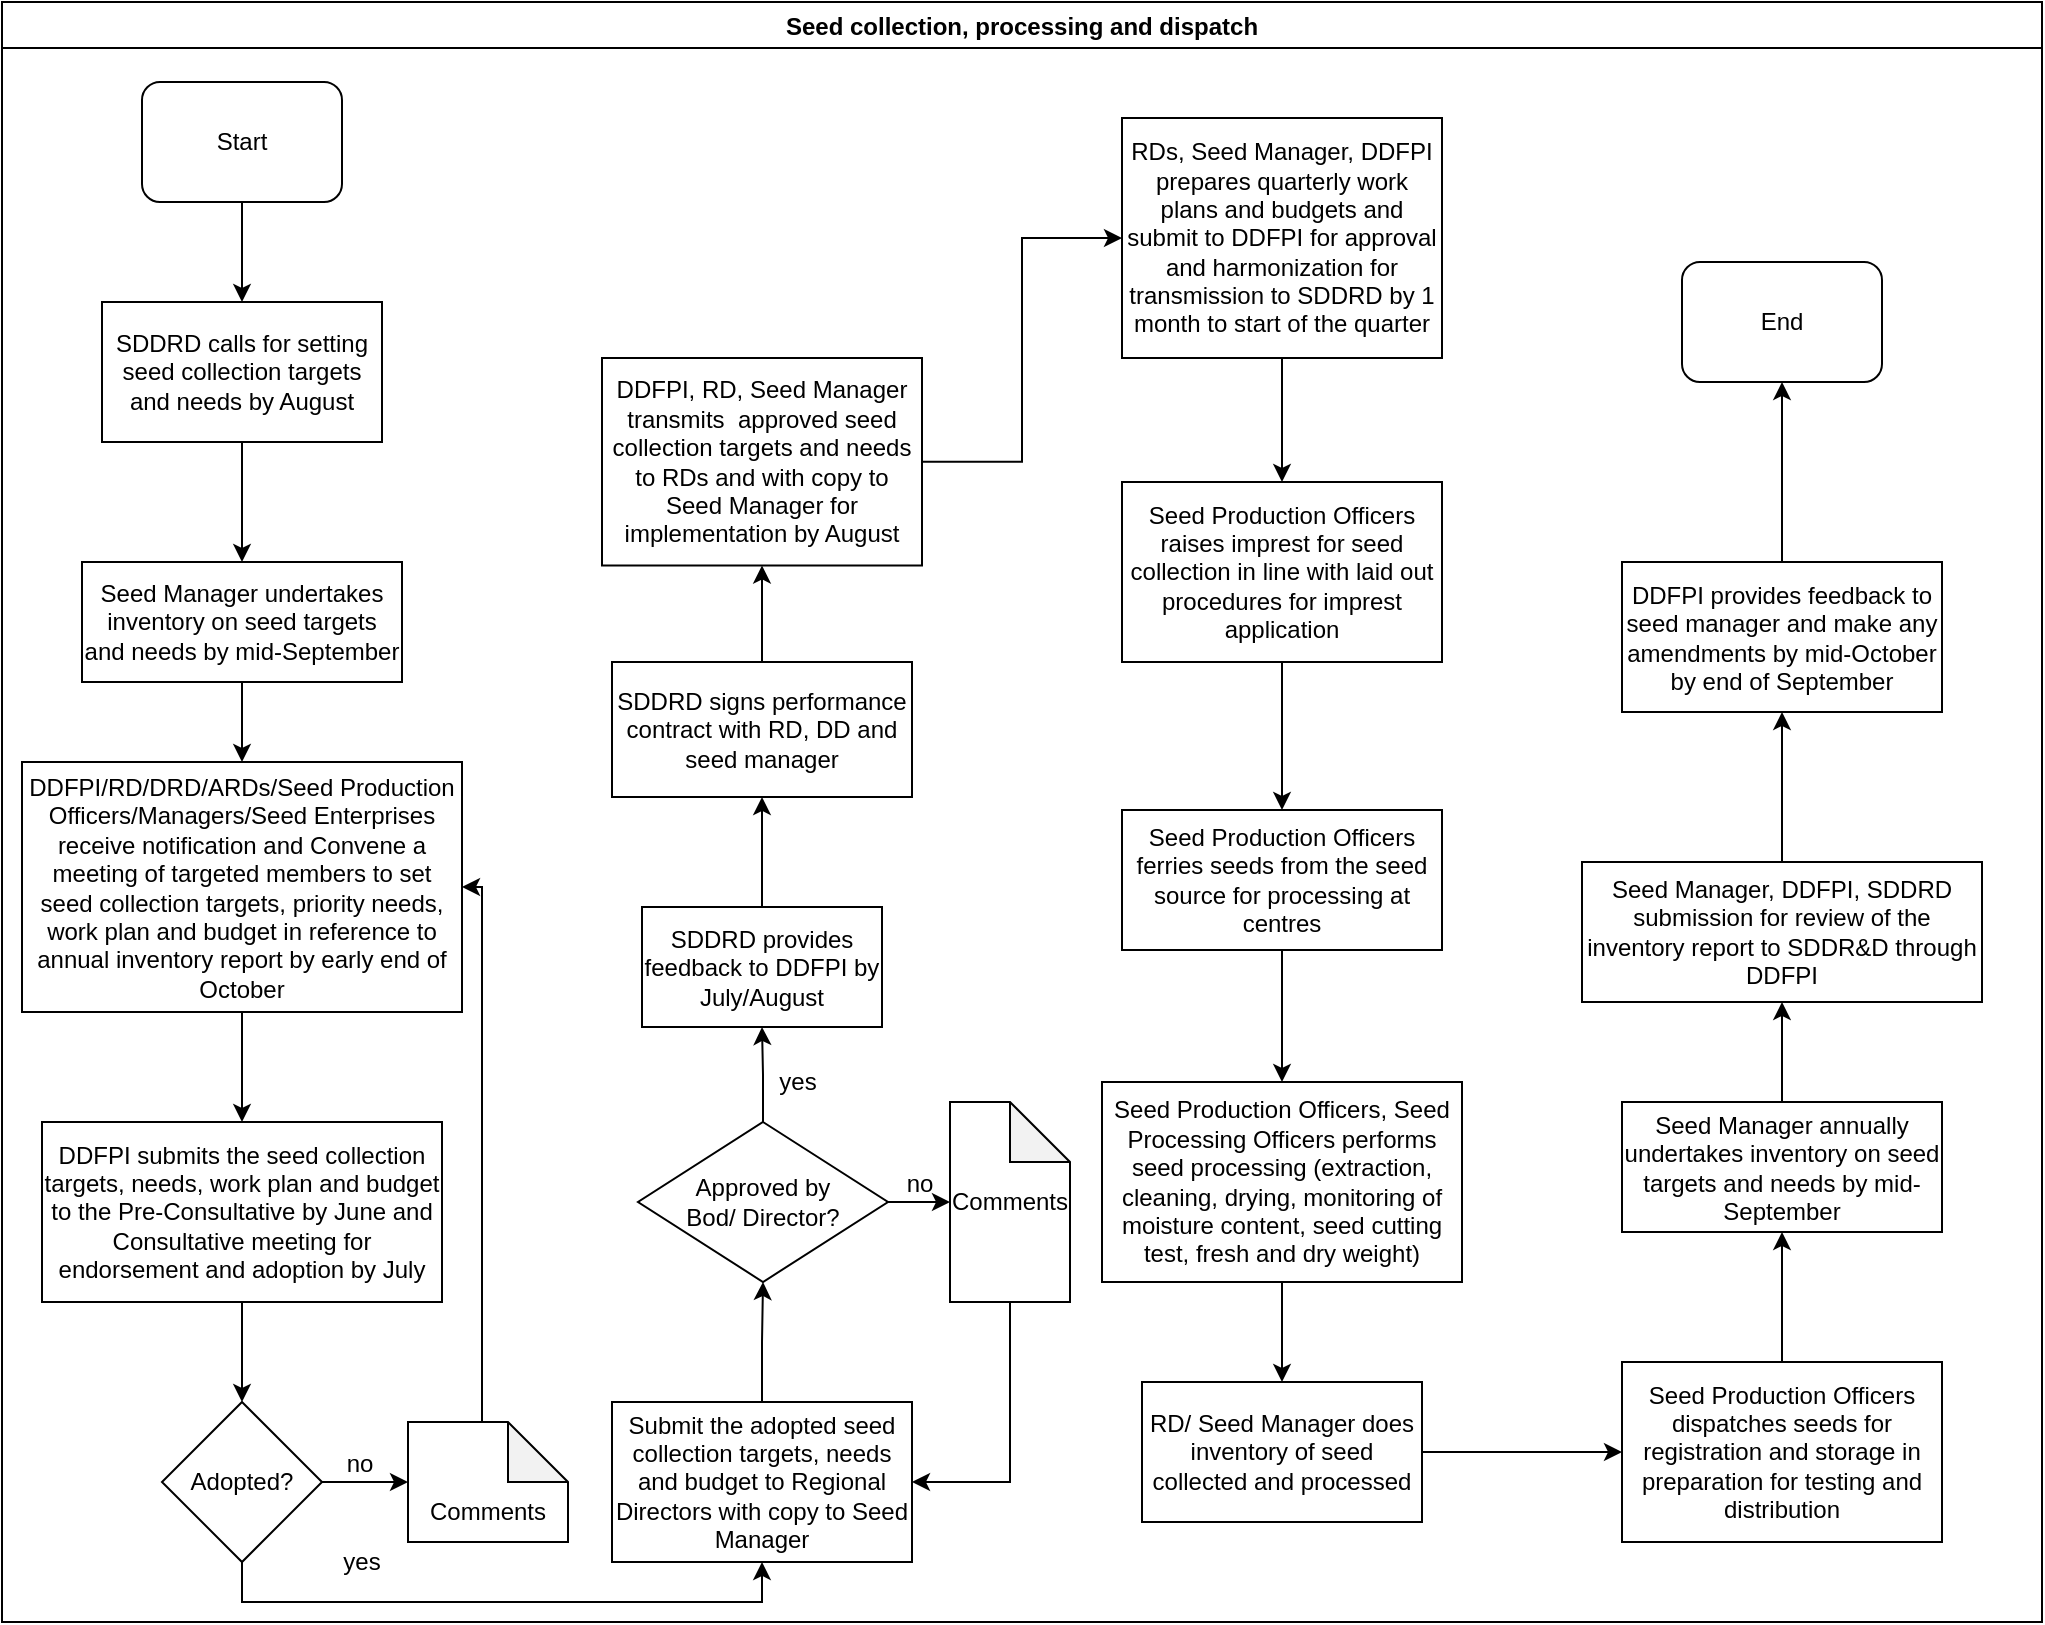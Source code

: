 <mxfile version="14.2.9" type="github">
  <diagram id="Hti3g_JA2gQ-FCei74Bm" name="Page-1">
    <mxGraphModel dx="1038" dy="547" grid="1" gridSize="10" guides="1" tooltips="1" connect="1" arrows="1" fold="1" page="1" pageScale="1" pageWidth="1169" pageHeight="827" math="0" shadow="0">
      <root>
        <mxCell id="0" />
        <mxCell id="1" parent="0" />
        <mxCell id="CFJs6edvpneOBIYGKQMz-1" value="Seed collection, processing and dispatch" style="swimlane;" parent="1" vertex="1">
          <mxGeometry x="10" y="10" width="1020" height="810" as="geometry" />
        </mxCell>
        <mxCell id="CFJs6edvpneOBIYGKQMz-2" value="Start" style="rounded=1;whiteSpace=wrap;html=1;" parent="CFJs6edvpneOBIYGKQMz-1" vertex="1">
          <mxGeometry x="70" y="40" width="100" height="60" as="geometry" />
        </mxCell>
        <mxCell id="CFJs6edvpneOBIYGKQMz-5" value="SDDRD calls for setting seed collection targets and needs by August" style="rounded=0;whiteSpace=wrap;html=1;" parent="CFJs6edvpneOBIYGKQMz-1" vertex="1">
          <mxGeometry x="50" y="150" width="140" height="70" as="geometry" />
        </mxCell>
        <mxCell id="CFJs6edvpneOBIYGKQMz-4" value="" style="edgeStyle=orthogonalEdgeStyle;rounded=0;orthogonalLoop=1;jettySize=auto;html=1;" parent="CFJs6edvpneOBIYGKQMz-1" source="CFJs6edvpneOBIYGKQMz-2" target="CFJs6edvpneOBIYGKQMz-5" edge="1">
          <mxGeometry relative="1" as="geometry">
            <mxPoint x="120" y="200" as="targetPoint" />
          </mxGeometry>
        </mxCell>
        <mxCell id="CFJs6edvpneOBIYGKQMz-6" value="Seed Manager undertakes inventory on seed targets and needs by mid-September" style="whiteSpace=wrap;html=1;rounded=0;" parent="CFJs6edvpneOBIYGKQMz-1" vertex="1">
          <mxGeometry x="40" y="280" width="160" height="60" as="geometry" />
        </mxCell>
        <mxCell id="CFJs6edvpneOBIYGKQMz-7" value="" style="edgeStyle=orthogonalEdgeStyle;rounded=0;orthogonalLoop=1;jettySize=auto;html=1;" parent="CFJs6edvpneOBIYGKQMz-1" source="CFJs6edvpneOBIYGKQMz-5" target="CFJs6edvpneOBIYGKQMz-6" edge="1">
          <mxGeometry relative="1" as="geometry" />
        </mxCell>
        <mxCell id="CFJs6edvpneOBIYGKQMz-8" value="DDFPI/RD/DRD/ARDs/Seed Production Officers/Managers/Seed Enterprises receive notification and Convene a meeting of targeted members to set seed collection targets, priority needs, work plan and budget in reference to annual inventory report by early end of October" style="whiteSpace=wrap;html=1;rounded=0;" parent="CFJs6edvpneOBIYGKQMz-1" vertex="1">
          <mxGeometry x="10" y="380" width="220" height="125" as="geometry" />
        </mxCell>
        <mxCell id="CFJs6edvpneOBIYGKQMz-9" value="" style="edgeStyle=orthogonalEdgeStyle;rounded=0;orthogonalLoop=1;jettySize=auto;html=1;" parent="CFJs6edvpneOBIYGKQMz-1" source="CFJs6edvpneOBIYGKQMz-6" target="CFJs6edvpneOBIYGKQMz-8" edge="1">
          <mxGeometry relative="1" as="geometry" />
        </mxCell>
        <mxCell id="CFJs6edvpneOBIYGKQMz-10" value="DDFPI submits the seed collection targets, needs, work plan and budget to the Pre-Consultative by June and Consultative meeting for endorsement and adoption by July" style="whiteSpace=wrap;html=1;rounded=0;" parent="CFJs6edvpneOBIYGKQMz-1" vertex="1">
          <mxGeometry x="20" y="560" width="200" height="90" as="geometry" />
        </mxCell>
        <mxCell id="CFJs6edvpneOBIYGKQMz-11" value="" style="edgeStyle=orthogonalEdgeStyle;rounded=0;orthogonalLoop=1;jettySize=auto;html=1;" parent="CFJs6edvpneOBIYGKQMz-1" source="CFJs6edvpneOBIYGKQMz-8" target="CFJs6edvpneOBIYGKQMz-10" edge="1">
          <mxGeometry relative="1" as="geometry" />
        </mxCell>
        <mxCell id="CFJs6edvpneOBIYGKQMz-18" value="SDDRD provides feedback to DDFPI by July/August" style="whiteSpace=wrap;html=1;rounded=0;" parent="CFJs6edvpneOBIYGKQMz-1" vertex="1">
          <mxGeometry x="320" y="452.5" width="120" height="60" as="geometry" />
        </mxCell>
        <mxCell id="CFJs6edvpneOBIYGKQMz-19" value="" style="edgeStyle=orthogonalEdgeStyle;rounded=0;orthogonalLoop=1;jettySize=auto;html=1;exitX=0.5;exitY=0;exitDx=0;exitDy=0;" parent="CFJs6edvpneOBIYGKQMz-1" source="MZVsST3rRnBNN1hDtOj--13" target="CFJs6edvpneOBIYGKQMz-18" edge="1">
          <mxGeometry relative="1" as="geometry">
            <mxPoint x="380" y="560" as="sourcePoint" />
          </mxGeometry>
        </mxCell>
        <mxCell id="CFJs6edvpneOBIYGKQMz-20" value="SDDRD signs performance contract with RD, DD and seed manager" style="whiteSpace=wrap;html=1;rounded=0;" parent="CFJs6edvpneOBIYGKQMz-1" vertex="1">
          <mxGeometry x="305" y="330" width="150" height="67.5" as="geometry" />
        </mxCell>
        <mxCell id="CFJs6edvpneOBIYGKQMz-21" value="" style="edgeStyle=orthogonalEdgeStyle;rounded=0;orthogonalLoop=1;jettySize=auto;html=1;" parent="CFJs6edvpneOBIYGKQMz-1" source="CFJs6edvpneOBIYGKQMz-18" target="CFJs6edvpneOBIYGKQMz-20" edge="1">
          <mxGeometry relative="1" as="geometry" />
        </mxCell>
        <mxCell id="CFJs6edvpneOBIYGKQMz-22" value="DDFPI, RD, Seed Manager transmits&amp;nbsp; approved seed collection targets and needs to RDs and with copy to Seed Manager for implementation by August" style="whiteSpace=wrap;html=1;rounded=0;" parent="CFJs6edvpneOBIYGKQMz-1" vertex="1">
          <mxGeometry x="300" y="178" width="160" height="103.75" as="geometry" />
        </mxCell>
        <mxCell id="CFJs6edvpneOBIYGKQMz-23" value="" style="edgeStyle=orthogonalEdgeStyle;rounded=0;orthogonalLoop=1;jettySize=auto;html=1;" parent="CFJs6edvpneOBIYGKQMz-1" source="CFJs6edvpneOBIYGKQMz-20" target="CFJs6edvpneOBIYGKQMz-22" edge="1">
          <mxGeometry relative="1" as="geometry" />
        </mxCell>
        <mxCell id="CFJs6edvpneOBIYGKQMz-26" value="Seed Production Officers raises imprest for seed collection in line with laid out procedures for imprest application" style="whiteSpace=wrap;html=1;rounded=0;" parent="CFJs6edvpneOBIYGKQMz-1" vertex="1">
          <mxGeometry x="560" y="240" width="160" height="90" as="geometry" />
        </mxCell>
        <mxCell id="CFJs6edvpneOBIYGKQMz-28" value="Seed Production Officers ferries seeds from the seed source for processing at centres" style="whiteSpace=wrap;html=1;rounded=0;" parent="CFJs6edvpneOBIYGKQMz-1" vertex="1">
          <mxGeometry x="560" y="404" width="160" height="70" as="geometry" />
        </mxCell>
        <mxCell id="CFJs6edvpneOBIYGKQMz-29" value="" style="edgeStyle=orthogonalEdgeStyle;rounded=0;orthogonalLoop=1;jettySize=auto;html=1;" parent="CFJs6edvpneOBIYGKQMz-1" source="CFJs6edvpneOBIYGKQMz-26" target="CFJs6edvpneOBIYGKQMz-28" edge="1">
          <mxGeometry relative="1" as="geometry" />
        </mxCell>
        <mxCell id="CFJs6edvpneOBIYGKQMz-30" value="Seed Production Officers, Seed Processing Officers performs seed processing (extraction, cleaning, drying, monitoring of moisture content, seed cutting test, fresh and dry weight)" style="whiteSpace=wrap;html=1;rounded=0;" parent="CFJs6edvpneOBIYGKQMz-1" vertex="1">
          <mxGeometry x="550" y="540" width="180" height="100" as="geometry" />
        </mxCell>
        <mxCell id="CFJs6edvpneOBIYGKQMz-31" value="" style="edgeStyle=orthogonalEdgeStyle;rounded=0;orthogonalLoop=1;jettySize=auto;html=1;" parent="CFJs6edvpneOBIYGKQMz-1" source="CFJs6edvpneOBIYGKQMz-28" target="CFJs6edvpneOBIYGKQMz-30" edge="1">
          <mxGeometry relative="1" as="geometry" />
        </mxCell>
        <mxCell id="CFJs6edvpneOBIYGKQMz-38" value="End" style="rounded=1;whiteSpace=wrap;html=1;" parent="CFJs6edvpneOBIYGKQMz-1" vertex="1">
          <mxGeometry x="840" y="130" width="100" height="60" as="geometry" />
        </mxCell>
        <mxCell id="MZVsST3rRnBNN1hDtOj--1" value="Adopted?" style="rhombus;whiteSpace=wrap;html=1;" vertex="1" parent="CFJs6edvpneOBIYGKQMz-1">
          <mxGeometry x="80" y="700" width="80" height="80" as="geometry" />
        </mxCell>
        <mxCell id="CFJs6edvpneOBIYGKQMz-13" value="" style="edgeStyle=orthogonalEdgeStyle;rounded=0;orthogonalLoop=1;jettySize=auto;html=1;" parent="CFJs6edvpneOBIYGKQMz-1" source="CFJs6edvpneOBIYGKQMz-10" target="MZVsST3rRnBNN1hDtOj--1" edge="1">
          <mxGeometry relative="1" as="geometry">
            <mxPoint x="120" y="700" as="targetPoint" />
          </mxGeometry>
        </mxCell>
        <mxCell id="MZVsST3rRnBNN1hDtOj--6" value="yes" style="text;html=1;strokeColor=none;fillColor=none;align=center;verticalAlign=middle;whiteSpace=wrap;rounded=0;" vertex="1" parent="CFJs6edvpneOBIYGKQMz-1">
          <mxGeometry x="160" y="770" width="40" height="20" as="geometry" />
        </mxCell>
        <mxCell id="MZVsST3rRnBNN1hDtOj--4" value="Submit the adopted seed collection targets, needs and budget to Regional Directors with copy to Seed Manager" style="whiteSpace=wrap;html=1;" vertex="1" parent="CFJs6edvpneOBIYGKQMz-1">
          <mxGeometry x="305" y="700" width="150" height="80" as="geometry" />
        </mxCell>
        <mxCell id="MZVsST3rRnBNN1hDtOj--5" value="" style="edgeStyle=orthogonalEdgeStyle;rounded=0;orthogonalLoop=1;jettySize=auto;html=1;exitX=0.5;exitY=1;exitDx=0;exitDy=0;entryX=0.5;entryY=1;entryDx=0;entryDy=0;" edge="1" parent="CFJs6edvpneOBIYGKQMz-1" source="MZVsST3rRnBNN1hDtOj--1" target="MZVsST3rRnBNN1hDtOj--4">
          <mxGeometry relative="1" as="geometry" />
        </mxCell>
        <mxCell id="CFJs6edvpneOBIYGKQMz-17" value="" style="edgeStyle=orthogonalEdgeStyle;rounded=0;orthogonalLoop=1;jettySize=auto;html=1;exitX=0.5;exitY=0;exitDx=0;exitDy=0;entryX=0.5;entryY=1;entryDx=0;entryDy=0;" parent="CFJs6edvpneOBIYGKQMz-1" source="MZVsST3rRnBNN1hDtOj--4" target="MZVsST3rRnBNN1hDtOj--13" edge="1">
          <mxGeometry relative="1" as="geometry">
            <mxPoint x="380" y="700" as="sourcePoint" />
            <mxPoint x="380" y="640" as="targetPoint" />
          </mxGeometry>
        </mxCell>
        <mxCell id="MZVsST3rRnBNN1hDtOj--9" value="&lt;div&gt;&lt;br&gt;&lt;/div&gt;&lt;div&gt;&lt;br&gt;&lt;/div&gt;&lt;div&gt;Comments&lt;/div&gt;" style="shape=note;whiteSpace=wrap;html=1;backgroundOutline=1;darkOpacity=0.05;" vertex="1" parent="CFJs6edvpneOBIYGKQMz-1">
          <mxGeometry x="203" y="710" width="80" height="60" as="geometry" />
        </mxCell>
        <mxCell id="MZVsST3rRnBNN1hDtOj--10" value="" style="edgeStyle=orthogonalEdgeStyle;rounded=0;orthogonalLoop=1;jettySize=auto;html=1;" edge="1" parent="CFJs6edvpneOBIYGKQMz-1" source="MZVsST3rRnBNN1hDtOj--1" target="MZVsST3rRnBNN1hDtOj--9">
          <mxGeometry relative="1" as="geometry" />
        </mxCell>
        <mxCell id="MZVsST3rRnBNN1hDtOj--12" value="" style="edgeStyle=orthogonalEdgeStyle;rounded=0;orthogonalLoop=1;jettySize=auto;html=1;entryX=1;entryY=0.5;entryDx=0;entryDy=0;" edge="1" parent="CFJs6edvpneOBIYGKQMz-1" source="MZVsST3rRnBNN1hDtOj--9" target="CFJs6edvpneOBIYGKQMz-8">
          <mxGeometry relative="1" as="geometry">
            <mxPoint x="240" y="630" as="targetPoint" />
            <Array as="points">
              <mxPoint x="240" y="443" />
            </Array>
          </mxGeometry>
        </mxCell>
        <mxCell id="MZVsST3rRnBNN1hDtOj--13" value="&lt;div&gt;Approved by&lt;/div&gt;&lt;div&gt;Bod/ Director?&lt;br&gt;&lt;/div&gt;" style="rhombus;whiteSpace=wrap;html=1;" vertex="1" parent="CFJs6edvpneOBIYGKQMz-1">
          <mxGeometry x="318" y="560" width="125" height="80" as="geometry" />
        </mxCell>
        <mxCell id="MZVsST3rRnBNN1hDtOj--14" value="yes" style="text;html=1;strokeColor=none;fillColor=none;align=center;verticalAlign=middle;whiteSpace=wrap;rounded=0;" vertex="1" parent="CFJs6edvpneOBIYGKQMz-1">
          <mxGeometry x="378" y="530" width="40" height="20" as="geometry" />
        </mxCell>
        <mxCell id="MZVsST3rRnBNN1hDtOj--16" value="Comments" style="shape=note;whiteSpace=wrap;html=1;backgroundOutline=1;darkOpacity=0.05;" vertex="1" parent="CFJs6edvpneOBIYGKQMz-1">
          <mxGeometry x="474" y="550" width="60" height="100" as="geometry" />
        </mxCell>
        <mxCell id="MZVsST3rRnBNN1hDtOj--17" value="" style="edgeStyle=orthogonalEdgeStyle;rounded=0;orthogonalLoop=1;jettySize=auto;html=1;" edge="1" parent="CFJs6edvpneOBIYGKQMz-1" source="MZVsST3rRnBNN1hDtOj--13" target="MZVsST3rRnBNN1hDtOj--16">
          <mxGeometry relative="1" as="geometry" />
        </mxCell>
        <mxCell id="MZVsST3rRnBNN1hDtOj--21" value="" style="edgeStyle=orthogonalEdgeStyle;rounded=0;orthogonalLoop=1;jettySize=auto;html=1;entryX=1;entryY=0.5;entryDx=0;entryDy=0;exitX=0.5;exitY=1;exitDx=0;exitDy=0;exitPerimeter=0;" edge="1" parent="CFJs6edvpneOBIYGKQMz-1" source="MZVsST3rRnBNN1hDtOj--16" target="MZVsST3rRnBNN1hDtOj--4">
          <mxGeometry relative="1" as="geometry">
            <mxPoint x="510" y="750" as="targetPoint" />
          </mxGeometry>
        </mxCell>
        <mxCell id="CFJs6edvpneOBIYGKQMz-24" value="RDs, Seed Manager, DDFPI prepares quarterly work plans and budgets and submit to DDFPI for approval and harmonization for transmission to SDDRD by 1 month to start of the quarter" style="whiteSpace=wrap;html=1;rounded=0;" parent="CFJs6edvpneOBIYGKQMz-1" vertex="1">
          <mxGeometry x="560" y="58" width="160" height="120" as="geometry" />
        </mxCell>
        <mxCell id="CFJs6edvpneOBIYGKQMz-27" value="" style="edgeStyle=orthogonalEdgeStyle;rounded=0;orthogonalLoop=1;jettySize=auto;html=1;" parent="CFJs6edvpneOBIYGKQMz-1" source="CFJs6edvpneOBIYGKQMz-24" target="CFJs6edvpneOBIYGKQMz-26" edge="1">
          <mxGeometry relative="1" as="geometry" />
        </mxCell>
        <mxCell id="CFJs6edvpneOBIYGKQMz-25" value="" style="edgeStyle=orthogonalEdgeStyle;rounded=0;orthogonalLoop=1;jettySize=auto;html=1;" parent="CFJs6edvpneOBIYGKQMz-1" source="CFJs6edvpneOBIYGKQMz-22" target="CFJs6edvpneOBIYGKQMz-24" edge="1">
          <mxGeometry relative="1" as="geometry" />
        </mxCell>
        <mxCell id="CFJs6edvpneOBIYGKQMz-32" value="RD/ Seed Manager does inventory of seed collected and processed" style="whiteSpace=wrap;html=1;rounded=0;" parent="CFJs6edvpneOBIYGKQMz-1" vertex="1">
          <mxGeometry x="570" y="690" width="140" height="70" as="geometry" />
        </mxCell>
        <mxCell id="CFJs6edvpneOBIYGKQMz-33" value="" style="edgeStyle=orthogonalEdgeStyle;rounded=0;orthogonalLoop=1;jettySize=auto;html=1;" parent="CFJs6edvpneOBIYGKQMz-1" source="CFJs6edvpneOBIYGKQMz-30" target="CFJs6edvpneOBIYGKQMz-32" edge="1">
          <mxGeometry relative="1" as="geometry" />
        </mxCell>
        <mxCell id="CFJs6edvpneOBIYGKQMz-34" value="Seed Production Officers dispatches seeds for registration and storage in preparation for testing and distribution" style="whiteSpace=wrap;html=1;rounded=0;" parent="CFJs6edvpneOBIYGKQMz-1" vertex="1">
          <mxGeometry x="810" y="680" width="160" height="90" as="geometry" />
        </mxCell>
        <mxCell id="CFJs6edvpneOBIYGKQMz-35" value="" style="edgeStyle=orthogonalEdgeStyle;rounded=0;orthogonalLoop=1;jettySize=auto;html=1;" parent="CFJs6edvpneOBIYGKQMz-1" source="CFJs6edvpneOBIYGKQMz-32" target="CFJs6edvpneOBIYGKQMz-34" edge="1">
          <mxGeometry relative="1" as="geometry" />
        </mxCell>
        <mxCell id="MZVsST3rRnBNN1hDtOj--22" value="Seed Manager annually undertakes inventory on seed targets and needs by mid-September" style="whiteSpace=wrap;html=1;rounded=0;" vertex="1" parent="CFJs6edvpneOBIYGKQMz-1">
          <mxGeometry x="810" y="550" width="160" height="65" as="geometry" />
        </mxCell>
        <mxCell id="MZVsST3rRnBNN1hDtOj--23" value="" style="edgeStyle=orthogonalEdgeStyle;rounded=0;orthogonalLoop=1;jettySize=auto;html=1;" edge="1" parent="CFJs6edvpneOBIYGKQMz-1" source="CFJs6edvpneOBIYGKQMz-34" target="MZVsST3rRnBNN1hDtOj--22">
          <mxGeometry relative="1" as="geometry" />
        </mxCell>
        <mxCell id="MZVsST3rRnBNN1hDtOj--24" value="Seed Manager, DDFPI, SDDRD submission for review of the inventory report to SDDR&amp;amp;D through DDFPI" style="whiteSpace=wrap;html=1;rounded=0;" vertex="1" parent="CFJs6edvpneOBIYGKQMz-1">
          <mxGeometry x="790" y="430" width="200" height="70" as="geometry" />
        </mxCell>
        <mxCell id="MZVsST3rRnBNN1hDtOj--25" value="" style="edgeStyle=orthogonalEdgeStyle;rounded=0;orthogonalLoop=1;jettySize=auto;html=1;" edge="1" parent="CFJs6edvpneOBIYGKQMz-1" source="MZVsST3rRnBNN1hDtOj--22" target="MZVsST3rRnBNN1hDtOj--24">
          <mxGeometry relative="1" as="geometry" />
        </mxCell>
        <mxCell id="MZVsST3rRnBNN1hDtOj--26" value="DDFPI provides feedback to seed manager and make any amendments by mid-October by end of September" style="whiteSpace=wrap;html=1;rounded=0;" vertex="1" parent="CFJs6edvpneOBIYGKQMz-1">
          <mxGeometry x="810" y="280" width="160" height="75" as="geometry" />
        </mxCell>
        <mxCell id="MZVsST3rRnBNN1hDtOj--27" value="" style="edgeStyle=orthogonalEdgeStyle;rounded=0;orthogonalLoop=1;jettySize=auto;html=1;" edge="1" parent="CFJs6edvpneOBIYGKQMz-1" source="MZVsST3rRnBNN1hDtOj--24" target="MZVsST3rRnBNN1hDtOj--26">
          <mxGeometry relative="1" as="geometry" />
        </mxCell>
        <mxCell id="MZVsST3rRnBNN1hDtOj--29" value="" style="edgeStyle=orthogonalEdgeStyle;rounded=0;orthogonalLoop=1;jettySize=auto;html=1;entryX=0.5;entryY=1;entryDx=0;entryDy=0;" edge="1" parent="CFJs6edvpneOBIYGKQMz-1" source="MZVsST3rRnBNN1hDtOj--26" target="CFJs6edvpneOBIYGKQMz-38">
          <mxGeometry relative="1" as="geometry">
            <mxPoint x="890" y="227.5" as="targetPoint" />
          </mxGeometry>
        </mxCell>
        <mxCell id="MZVsST3rRnBNN1hDtOj--15" value="no" style="text;html=1;strokeColor=none;fillColor=none;align=center;verticalAlign=middle;whiteSpace=wrap;rounded=0;" vertex="1" parent="1">
          <mxGeometry x="169" y="731" width="40" height="20" as="geometry" />
        </mxCell>
        <mxCell id="MZVsST3rRnBNN1hDtOj--18" value="no" style="text;html=1;strokeColor=none;fillColor=none;align=center;verticalAlign=middle;whiteSpace=wrap;rounded=0;" vertex="1" parent="1">
          <mxGeometry x="449" y="591" width="40" height="20" as="geometry" />
        </mxCell>
      </root>
    </mxGraphModel>
  </diagram>
</mxfile>
